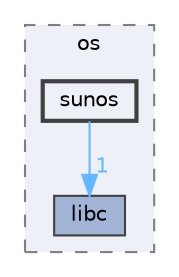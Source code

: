 digraph "external/libcds/cds/os/sunos"
{
 // LATEX_PDF_SIZE
  bgcolor="transparent";
  edge [fontname=Helvetica,fontsize=10,labelfontname=Helvetica,labelfontsize=10];
  node [fontname=Helvetica,fontsize=10,shape=box,height=0.2,width=0.4];
  compound=true
  subgraph clusterdir_edfad5caf0e18ec13d00c1955d84d358 {
    graph [ bgcolor="#edf0f7", pencolor="grey50", label="os", fontname=Helvetica,fontsize=10 style="filled,dashed", URL="dir_edfad5caf0e18ec13d00c1955d84d358.html",tooltip=""]
  dir_028c02cb65e37bc74fcd0d5293b7a41f [label="libc", fillcolor="#a2b4d6", color="grey25", style="filled", URL="dir_028c02cb65e37bc74fcd0d5293b7a41f.html",tooltip=""];
  dir_646f65a0dea267f076ce8e2f57577afd [label="sunos", fillcolor="#edf0f7", color="grey25", style="filled,bold", URL="dir_646f65a0dea267f076ce8e2f57577afd.html",tooltip=""];
  }
  dir_646f65a0dea267f076ce8e2f57577afd->dir_028c02cb65e37bc74fcd0d5293b7a41f [headlabel="1", labeldistance=1.5 headhref="dir_000805_000444.html" href="dir_000805_000444.html" color="steelblue1" fontcolor="steelblue1"];
}
